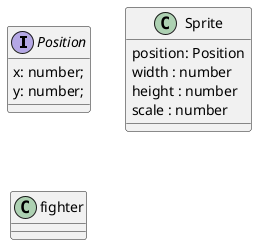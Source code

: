 @startuml
'https://plantuml.com/class-diagram

interface Position {
    x: number;
    y: number;
}

class Sprite {
    position: Position
    width : number
    height : number
    scale : number

}

class fighter {

}



@enduml